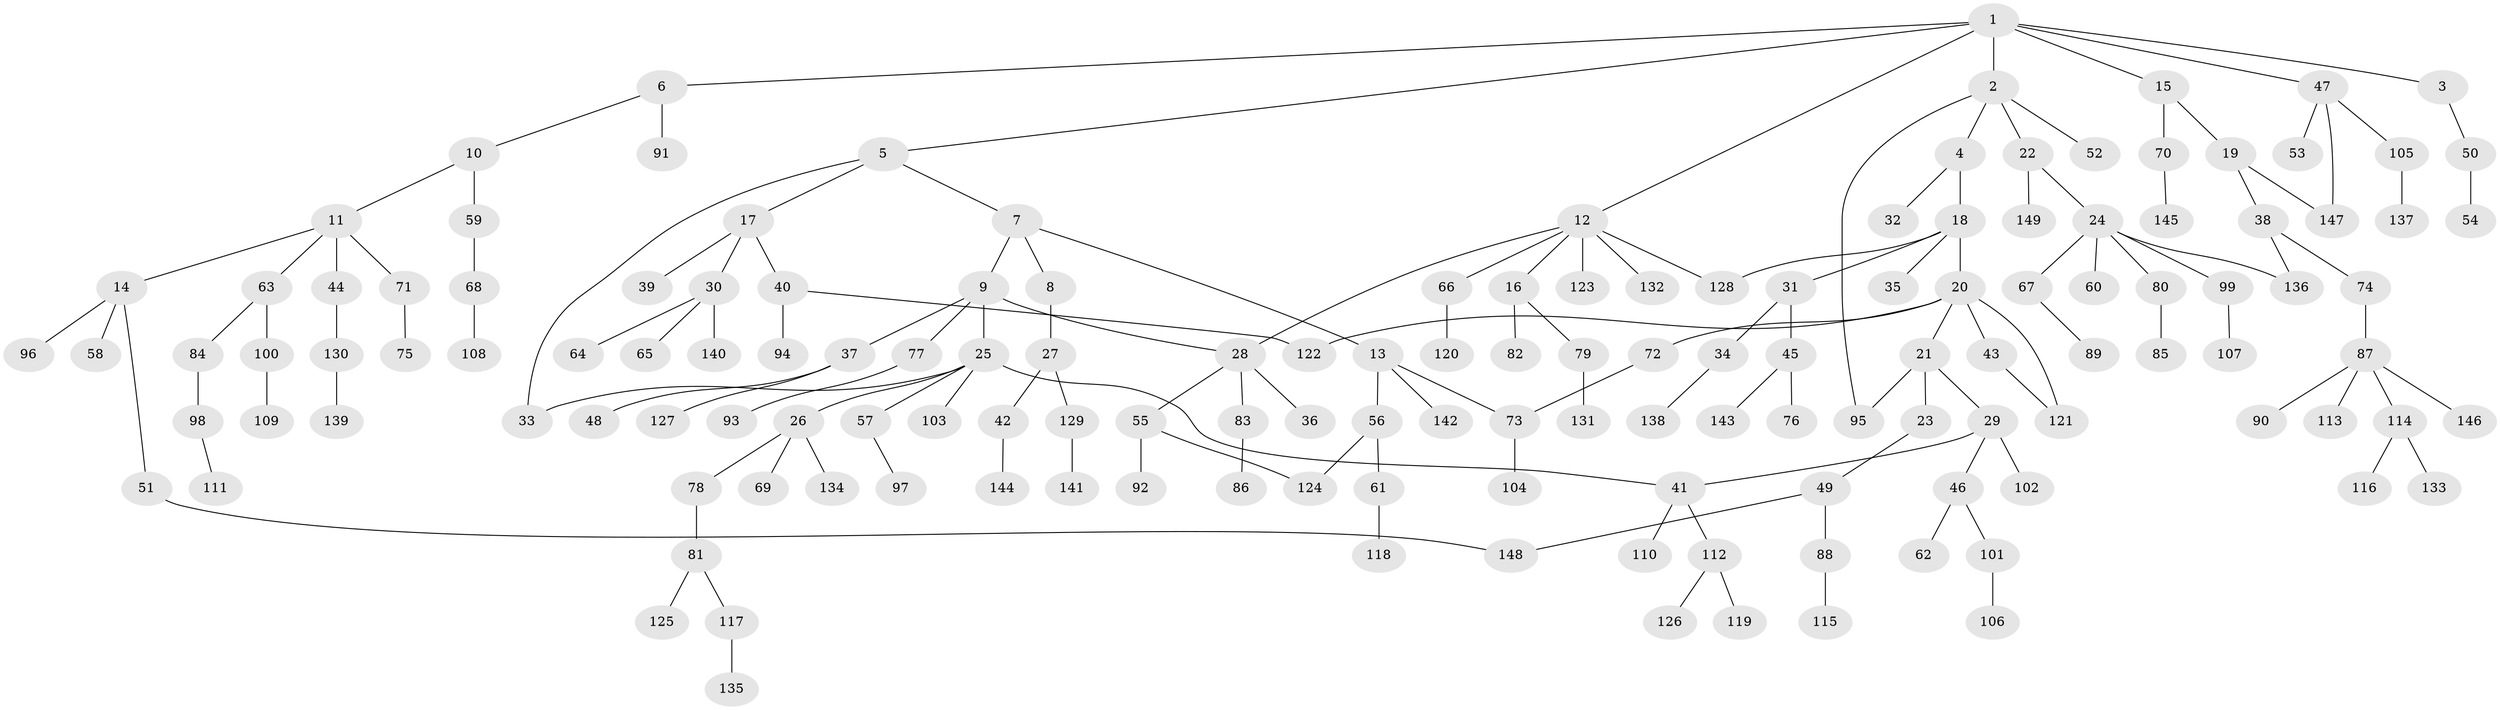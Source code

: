 // coarse degree distribution, {7: 0.009523809523809525, 4: 0.08571428571428572, 2: 0.3238095238095238, 5: 0.02857142857142857, 3: 0.17142857142857143, 6: 0.01904761904761905, 1: 0.3619047619047619}
// Generated by graph-tools (version 1.1) at 2025/48/03/04/25 22:48:55]
// undirected, 149 vertices, 160 edges
graph export_dot {
  node [color=gray90,style=filled];
  1;
  2;
  3;
  4;
  5;
  6;
  7;
  8;
  9;
  10;
  11;
  12;
  13;
  14;
  15;
  16;
  17;
  18;
  19;
  20;
  21;
  22;
  23;
  24;
  25;
  26;
  27;
  28;
  29;
  30;
  31;
  32;
  33;
  34;
  35;
  36;
  37;
  38;
  39;
  40;
  41;
  42;
  43;
  44;
  45;
  46;
  47;
  48;
  49;
  50;
  51;
  52;
  53;
  54;
  55;
  56;
  57;
  58;
  59;
  60;
  61;
  62;
  63;
  64;
  65;
  66;
  67;
  68;
  69;
  70;
  71;
  72;
  73;
  74;
  75;
  76;
  77;
  78;
  79;
  80;
  81;
  82;
  83;
  84;
  85;
  86;
  87;
  88;
  89;
  90;
  91;
  92;
  93;
  94;
  95;
  96;
  97;
  98;
  99;
  100;
  101;
  102;
  103;
  104;
  105;
  106;
  107;
  108;
  109;
  110;
  111;
  112;
  113;
  114;
  115;
  116;
  117;
  118;
  119;
  120;
  121;
  122;
  123;
  124;
  125;
  126;
  127;
  128;
  129;
  130;
  131;
  132;
  133;
  134;
  135;
  136;
  137;
  138;
  139;
  140;
  141;
  142;
  143;
  144;
  145;
  146;
  147;
  148;
  149;
  1 -- 2;
  1 -- 3;
  1 -- 5;
  1 -- 6;
  1 -- 12;
  1 -- 15;
  1 -- 47;
  2 -- 4;
  2 -- 22;
  2 -- 52;
  2 -- 95;
  3 -- 50;
  4 -- 18;
  4 -- 32;
  5 -- 7;
  5 -- 17;
  5 -- 33;
  6 -- 10;
  6 -- 91;
  7 -- 8;
  7 -- 9;
  7 -- 13;
  8 -- 27;
  9 -- 25;
  9 -- 37;
  9 -- 77;
  9 -- 28;
  10 -- 11;
  10 -- 59;
  11 -- 14;
  11 -- 44;
  11 -- 63;
  11 -- 71;
  12 -- 16;
  12 -- 28;
  12 -- 66;
  12 -- 123;
  12 -- 128;
  12 -- 132;
  13 -- 56;
  13 -- 73;
  13 -- 142;
  14 -- 51;
  14 -- 58;
  14 -- 96;
  15 -- 19;
  15 -- 70;
  16 -- 79;
  16 -- 82;
  17 -- 30;
  17 -- 39;
  17 -- 40;
  18 -- 20;
  18 -- 31;
  18 -- 35;
  18 -- 128;
  19 -- 38;
  19 -- 147;
  20 -- 21;
  20 -- 43;
  20 -- 72;
  20 -- 122;
  20 -- 121;
  21 -- 23;
  21 -- 29;
  21 -- 95;
  22 -- 24;
  22 -- 149;
  23 -- 49;
  24 -- 60;
  24 -- 67;
  24 -- 80;
  24 -- 99;
  24 -- 136;
  25 -- 26;
  25 -- 33;
  25 -- 41;
  25 -- 57;
  25 -- 103;
  26 -- 69;
  26 -- 78;
  26 -- 134;
  27 -- 42;
  27 -- 129;
  28 -- 36;
  28 -- 55;
  28 -- 83;
  29 -- 46;
  29 -- 102;
  29 -- 41;
  30 -- 64;
  30 -- 65;
  30 -- 140;
  31 -- 34;
  31 -- 45;
  34 -- 138;
  37 -- 48;
  37 -- 127;
  38 -- 74;
  38 -- 136;
  40 -- 94;
  40 -- 122;
  41 -- 110;
  41 -- 112;
  42 -- 144;
  43 -- 121;
  44 -- 130;
  45 -- 76;
  45 -- 143;
  46 -- 62;
  46 -- 101;
  47 -- 53;
  47 -- 105;
  47 -- 147;
  49 -- 88;
  49 -- 148;
  50 -- 54;
  51 -- 148;
  55 -- 92;
  55 -- 124;
  56 -- 61;
  56 -- 124;
  57 -- 97;
  59 -- 68;
  61 -- 118;
  63 -- 84;
  63 -- 100;
  66 -- 120;
  67 -- 89;
  68 -- 108;
  70 -- 145;
  71 -- 75;
  72 -- 73;
  73 -- 104;
  74 -- 87;
  77 -- 93;
  78 -- 81;
  79 -- 131;
  80 -- 85;
  81 -- 117;
  81 -- 125;
  83 -- 86;
  84 -- 98;
  87 -- 90;
  87 -- 113;
  87 -- 114;
  87 -- 146;
  88 -- 115;
  98 -- 111;
  99 -- 107;
  100 -- 109;
  101 -- 106;
  105 -- 137;
  112 -- 119;
  112 -- 126;
  114 -- 116;
  114 -- 133;
  117 -- 135;
  129 -- 141;
  130 -- 139;
}
